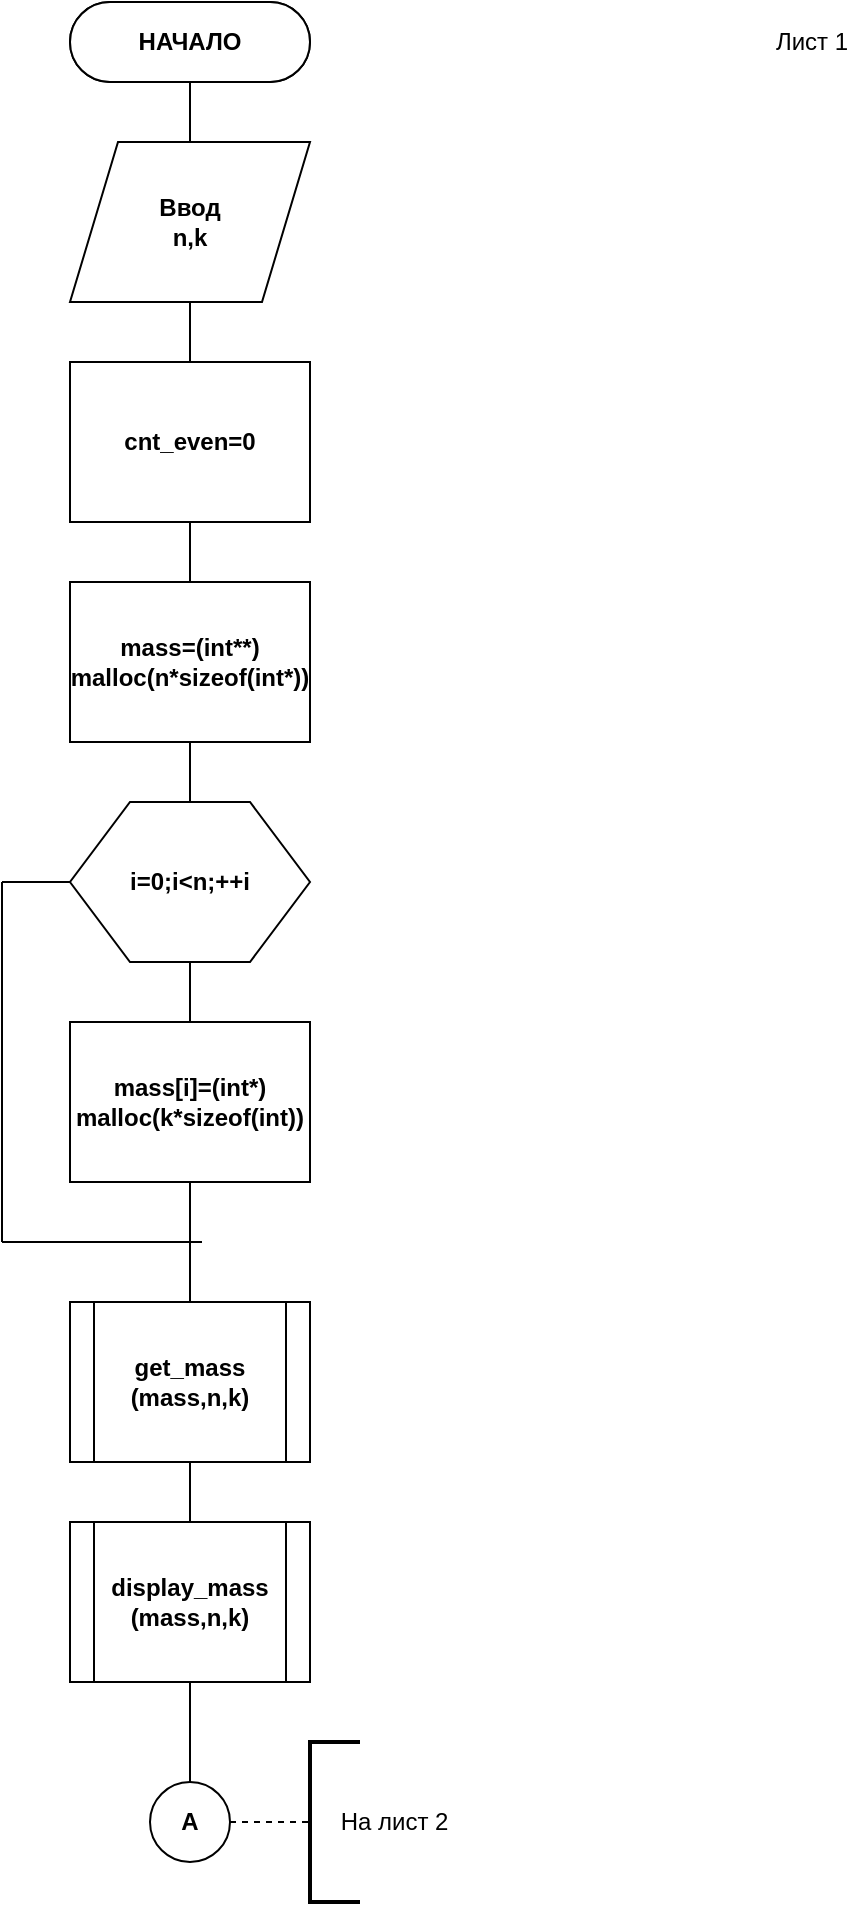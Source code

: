 <mxfile version="13.0.9" type="device" pages="2"><diagram id="C5RBs43oDa-KdzZeNtuy" name="Page-1"><mxGraphModel dx="1646" dy="882" grid="1" gridSize="10" guides="1" tooltips="1" connect="1" arrows="1" fold="1" page="1" pageScale="1" pageWidth="827" pageHeight="1169" math="0" shadow="0"><root><mxCell id="WIyWlLk6GJQsqaUBKTNV-0"/><mxCell id="WIyWlLk6GJQsqaUBKTNV-1" parent="WIyWlLk6GJQsqaUBKTNV-0"/><mxCell id="vI2EMRayMZKuYSFaK8Wz-0" value="&lt;b&gt;void&lt;/b&gt; &lt;b&gt;get_mass(int** mass,int n,int k)&lt;/b&gt;" style="rounded=1;whiteSpace=wrap;html=1;arcSize=50;" vertex="1" parent="WIyWlLk6GJQsqaUBKTNV-1"><mxGeometry x="354" y="40" width="120" height="40" as="geometry"/></mxCell><mxCell id="vI2EMRayMZKuYSFaK8Wz-1" value="" style="endArrow=none;html=1;entryX=0.5;entryY=1;entryDx=0;entryDy=0;" edge="1" parent="WIyWlLk6GJQsqaUBKTNV-1" target="vI2EMRayMZKuYSFaK8Wz-0"><mxGeometry width="50" height="50" relative="1" as="geometry"><mxPoint x="414" y="120" as="sourcePoint"/><mxPoint x="580" y="390" as="targetPoint"/></mxGeometry></mxCell><mxCell id="vI2EMRayMZKuYSFaK8Wz-22" value="&lt;b&gt;НАЧАЛО&lt;/b&gt;" style="rounded=1;whiteSpace=wrap;html=1;arcSize=50;" vertex="1" parent="WIyWlLk6GJQsqaUBKTNV-1"><mxGeometry x="354" y="40" width="120" height="40" as="geometry"/></mxCell><mxCell id="vI2EMRayMZKuYSFaK8Wz-23" value="" style="endArrow=none;html=1;entryX=0.5;entryY=1;entryDx=0;entryDy=0;" edge="1" parent="WIyWlLk6GJQsqaUBKTNV-1" target="vI2EMRayMZKuYSFaK8Wz-22"><mxGeometry width="50" height="50" relative="1" as="geometry"><mxPoint x="414" y="110" as="sourcePoint"/><mxPoint x="580" y="390" as="targetPoint"/></mxGeometry></mxCell><mxCell id="vI2EMRayMZKuYSFaK8Wz-47" value="&lt;div&gt;&lt;b&gt;Ввод&lt;/b&gt;&lt;/div&gt;&lt;div&gt;&lt;b&gt;n,k&lt;br&gt;&lt;/b&gt;&lt;/div&gt;" style="shape=parallelogram;perimeter=parallelogramPerimeter;whiteSpace=wrap;html=1;" vertex="1" parent="WIyWlLk6GJQsqaUBKTNV-1"><mxGeometry x="354" y="110" width="120" height="80" as="geometry"/></mxCell><mxCell id="vI2EMRayMZKuYSFaK8Wz-49" value="&lt;div&gt;&lt;b&gt;mass=(int**)&lt;/b&gt;&lt;/div&gt;&lt;div&gt;&lt;b&gt;malloc(n*sizeof(int*))&lt;/b&gt;&lt;/div&gt;" style="rounded=0;whiteSpace=wrap;html=1;" vertex="1" parent="WIyWlLk6GJQsqaUBKTNV-1"><mxGeometry x="354" y="330" width="120" height="80" as="geometry"/></mxCell><mxCell id="vI2EMRayMZKuYSFaK8Wz-50" value="" style="endArrow=none;html=1;entryX=0.5;entryY=1;entryDx=0;entryDy=0;" edge="1" parent="WIyWlLk6GJQsqaUBKTNV-1" target="vI2EMRayMZKuYSFaK8Wz-47"><mxGeometry width="50" height="50" relative="1" as="geometry"><mxPoint x="414" y="220" as="sourcePoint"/><mxPoint x="580" y="350" as="targetPoint"/></mxGeometry></mxCell><mxCell id="vI2EMRayMZKuYSFaK8Wz-51" value="" style="endArrow=none;html=1;entryX=0.5;entryY=1;entryDx=0;entryDy=0;" edge="1" parent="WIyWlLk6GJQsqaUBKTNV-1" target="vI2EMRayMZKuYSFaK8Wz-49"><mxGeometry width="50" height="50" relative="1" as="geometry"><mxPoint x="414" y="440" as="sourcePoint"/><mxPoint x="580" y="450" as="targetPoint"/></mxGeometry></mxCell><mxCell id="vI2EMRayMZKuYSFaK8Wz-52" value="&lt;b&gt;i=0;i&amp;lt;n;++i&lt;/b&gt;" style="shape=hexagon;perimeter=hexagonPerimeter2;whiteSpace=wrap;html=1;" vertex="1" parent="WIyWlLk6GJQsqaUBKTNV-1"><mxGeometry x="354" y="440" width="120" height="80" as="geometry"/></mxCell><mxCell id="vI2EMRayMZKuYSFaK8Wz-53" value="" style="endArrow=none;html=1;entryX=0;entryY=0.5;entryDx=0;entryDy=0;" edge="1" parent="WIyWlLk6GJQsqaUBKTNV-1" target="vI2EMRayMZKuYSFaK8Wz-52"><mxGeometry width="50" height="50" relative="1" as="geometry"><mxPoint x="320" y="480" as="sourcePoint"/><mxPoint x="580" y="440" as="targetPoint"/></mxGeometry></mxCell><mxCell id="vI2EMRayMZKuYSFaK8Wz-54" value="&lt;div&gt;&lt;b&gt;mass[i]=(int*)&lt;/b&gt;&lt;/div&gt;&lt;div&gt;&lt;b&gt;malloc(k*sizeof(int))&lt;/b&gt;&lt;br&gt;&lt;/div&gt;" style="rounded=0;whiteSpace=wrap;html=1;" vertex="1" parent="WIyWlLk6GJQsqaUBKTNV-1"><mxGeometry x="354" y="550" width="120" height="80" as="geometry"/></mxCell><mxCell id="vI2EMRayMZKuYSFaK8Wz-55" value="" style="endArrow=none;html=1;entryX=0.5;entryY=1;entryDx=0;entryDy=0;exitX=0.5;exitY=0;exitDx=0;exitDy=0;" edge="1" parent="WIyWlLk6GJQsqaUBKTNV-1" source="vI2EMRayMZKuYSFaK8Wz-54" target="vI2EMRayMZKuYSFaK8Wz-52"><mxGeometry width="50" height="50" relative="1" as="geometry"><mxPoint x="414" y="560" as="sourcePoint"/><mxPoint x="580" y="450" as="targetPoint"/></mxGeometry></mxCell><mxCell id="vI2EMRayMZKuYSFaK8Wz-58" value="" style="endArrow=none;html=1;entryX=0.5;entryY=1;entryDx=0;entryDy=0;" edge="1" parent="WIyWlLk6GJQsqaUBKTNV-1" target="vI2EMRayMZKuYSFaK8Wz-54"><mxGeometry width="50" height="50" relative="1" as="geometry"><mxPoint x="414" y="690" as="sourcePoint"/><mxPoint x="580" y="530" as="targetPoint"/></mxGeometry></mxCell><mxCell id="vI2EMRayMZKuYSFaK8Wz-59" value="" style="endArrow=none;html=1;" edge="1" parent="WIyWlLk6GJQsqaUBKTNV-1"><mxGeometry width="50" height="50" relative="1" as="geometry"><mxPoint x="320" y="660" as="sourcePoint"/><mxPoint x="320" y="480" as="targetPoint"/></mxGeometry></mxCell><mxCell id="vI2EMRayMZKuYSFaK8Wz-60" value="" style="endArrow=none;html=1;" edge="1" parent="WIyWlLk6GJQsqaUBKTNV-1"><mxGeometry width="50" height="50" relative="1" as="geometry"><mxPoint x="320" y="660" as="sourcePoint"/><mxPoint x="420" y="660" as="targetPoint"/></mxGeometry></mxCell><mxCell id="vI2EMRayMZKuYSFaK8Wz-66" value="&lt;div&gt;&lt;b&gt;get_mass&lt;/b&gt;&lt;/div&gt;&lt;div&gt;&lt;b&gt;(mass,n,k)&lt;/b&gt;&lt;/div&gt;" style="shape=process;whiteSpace=wrap;html=1;backgroundOutline=1;" vertex="1" parent="WIyWlLk6GJQsqaUBKTNV-1"><mxGeometry x="354" y="690" width="120" height="80" as="geometry"/></mxCell><mxCell id="vI2EMRayMZKuYSFaK8Wz-67" value="" style="endArrow=none;html=1;entryX=0.5;entryY=1;entryDx=0;entryDy=0;" edge="1" parent="WIyWlLk6GJQsqaUBKTNV-1" target="vI2EMRayMZKuYSFaK8Wz-66"><mxGeometry width="50" height="50" relative="1" as="geometry"><mxPoint x="414" y="800" as="sourcePoint"/><mxPoint x="580" y="700" as="targetPoint"/></mxGeometry></mxCell><mxCell id="vI2EMRayMZKuYSFaK8Wz-68" value="&lt;div&gt;&lt;b&gt;display_mass&lt;/b&gt;&lt;/div&gt;&lt;div&gt;&lt;b&gt;(mass,n,k)&lt;/b&gt;&lt;/div&gt;" style="shape=process;whiteSpace=wrap;html=1;backgroundOutline=1;" vertex="1" parent="WIyWlLk6GJQsqaUBKTNV-1"><mxGeometry x="354" y="800" width="120" height="80" as="geometry"/></mxCell><mxCell id="QB1rGcgISSGhgfwL8BWP-0" value="" style="endArrow=none;html=1;entryX=0.5;entryY=1;entryDx=0;entryDy=0;" edge="1" parent="WIyWlLk6GJQsqaUBKTNV-1" target="vI2EMRayMZKuYSFaK8Wz-68"><mxGeometry width="50" height="50" relative="1" as="geometry"><mxPoint x="414" y="930" as="sourcePoint"/><mxPoint x="580" y="900" as="targetPoint"/></mxGeometry></mxCell><mxCell id="QB1rGcgISSGhgfwL8BWP-1" value="&lt;b&gt;A&lt;/b&gt;" style="ellipse;whiteSpace=wrap;html=1;aspect=fixed;" vertex="1" parent="WIyWlLk6GJQsqaUBKTNV-1"><mxGeometry x="394" y="930" width="40" height="40" as="geometry"/></mxCell><mxCell id="QB1rGcgISSGhgfwL8BWP-3" value="" style="endArrow=none;dashed=1;html=1;exitX=1;exitY=0.5;exitDx=0;exitDy=0;" edge="1" parent="WIyWlLk6GJQsqaUBKTNV-1" source="QB1rGcgISSGhgfwL8BWP-1" target="QB1rGcgISSGhgfwL8BWP-4"><mxGeometry width="50" height="50" relative="1" as="geometry"><mxPoint x="530" y="820" as="sourcePoint"/><mxPoint x="500" y="950" as="targetPoint"/></mxGeometry></mxCell><mxCell id="QB1rGcgISSGhgfwL8BWP-4" value="&amp;nbsp;&amp;nbsp;&amp;nbsp; На лист 2" style="strokeWidth=2;html=1;shape=mxgraph.flowchart.annotation_1;align=left;pointerEvents=1;" vertex="1" parent="WIyWlLk6GJQsqaUBKTNV-1"><mxGeometry x="474" y="910" width="25" height="80" as="geometry"/></mxCell><mxCell id="RVhHgyu30SIpxFzMos2X-0" value="Лист 1" style="text;html=1;strokeColor=none;fillColor=none;align=center;verticalAlign=middle;whiteSpace=wrap;rounded=0;" vertex="1" parent="WIyWlLk6GJQsqaUBKTNV-1"><mxGeometry x="700" y="50" width="50" height="20" as="geometry"/></mxCell><mxCell id="kdYj9W7ohwynXYJgs82w-0" value="" style="endArrow=none;html=1;entryX=0.5;entryY=1;entryDx=0;entryDy=0;" edge="1" parent="WIyWlLk6GJQsqaUBKTNV-1" target="kdYj9W7ohwynXYJgs82w-1"><mxGeometry width="50" height="50" relative="1" as="geometry"><mxPoint x="414" y="330" as="sourcePoint"/><mxPoint x="630" y="410" as="targetPoint"/></mxGeometry></mxCell><mxCell id="kdYj9W7ohwynXYJgs82w-1" value="&lt;b&gt;cnt_even=0&lt;/b&gt;" style="rounded=0;whiteSpace=wrap;html=1;" vertex="1" parent="WIyWlLk6GJQsqaUBKTNV-1"><mxGeometry x="354" y="220" width="120" height="80" as="geometry"/></mxCell></root></mxGraphModel></diagram><diagram id="YLF5XE7BIh3CxxQ7D7hQ" name="Page-2"><mxGraphModel dx="1646" dy="882" grid="1" gridSize="10" guides="1" tooltips="1" connect="1" arrows="1" fold="1" page="1" pageScale="1" pageWidth="827" pageHeight="1169" math="0" shadow="0"><root><mxCell id="O5hRtHDIvZrQzBOjZu44-0"/><mxCell id="O5hRtHDIvZrQzBOjZu44-1" parent="O5hRtHDIvZrQzBOjZu44-0"/><mxCell id="O5hRtHDIvZrQzBOjZu44-2" value="&lt;b&gt;КОНЕЦ&lt;/b&gt;" style="rounded=1;whiteSpace=wrap;html=1;arcSize=50;" vertex="1" parent="O5hRtHDIvZrQzBOjZu44-1"><mxGeometry x="354" y="1510" width="120" height="40" as="geometry"/></mxCell><mxCell id="O5hRtHDIvZrQzBOjZu44-3" value="" style="endArrow=none;html=1;" edge="1" parent="O5hRtHDIvZrQzBOjZu44-1"><mxGeometry width="50" height="50" relative="1" as="geometry"><mxPoint x="414" y="1510" as="sourcePoint"/><mxPoint x="414" y="1470" as="targetPoint"/></mxGeometry></mxCell><mxCell id="U14npABgYCxKMG6aBK2R-0" value="&lt;b&gt;A&lt;/b&gt;" style="ellipse;whiteSpace=wrap;html=1;aspect=fixed;" vertex="1" parent="O5hRtHDIvZrQzBOjZu44-1"><mxGeometry x="394" y="40" width="40" height="40" as="geometry"/></mxCell><mxCell id="U14npABgYCxKMG6aBK2R-1" value="" style="endArrow=none;dashed=1;html=1;exitX=1;exitY=0.5;exitDx=0;exitDy=0;" edge="1" parent="O5hRtHDIvZrQzBOjZu44-1" source="U14npABgYCxKMG6aBK2R-0" target="U14npABgYCxKMG6aBK2R-2"><mxGeometry width="50" height="50" relative="1" as="geometry"><mxPoint x="516" y="-70" as="sourcePoint"/><mxPoint x="486" y="60" as="targetPoint"/></mxGeometry></mxCell><mxCell id="U14npABgYCxKMG6aBK2R-2" value="&amp;nbsp;&amp;nbsp;&amp;nbsp; Из листа 1" style="strokeWidth=2;html=1;shape=mxgraph.flowchart.annotation_1;align=left;pointerEvents=1;" vertex="1" parent="O5hRtHDIvZrQzBOjZu44-1"><mxGeometry x="490" y="20" width="25" height="80" as="geometry"/></mxCell><mxCell id="6Mx7-xIPqv0-Kzz42B4I-0" value="Лист 2" style="text;html=1;strokeColor=none;fillColor=none;align=center;verticalAlign=middle;whiteSpace=wrap;rounded=0;" vertex="1" parent="O5hRtHDIvZrQzBOjZu44-1"><mxGeometry x="700" y="50" width="50" height="20" as="geometry"/></mxCell><mxCell id="6Mx7-xIPqv0-Kzz42B4I-1" value="" style="endArrow=none;html=1;entryX=0.5;entryY=1;entryDx=0;entryDy=0;" edge="1" parent="O5hRtHDIvZrQzBOjZu44-1" target="U14npABgYCxKMG6aBK2R-0"><mxGeometry width="50" height="50" relative="1" as="geometry"><mxPoint x="414" y="110" as="sourcePoint"/><mxPoint x="440" y="390" as="targetPoint"/></mxGeometry></mxCell><mxCell id="vfJMBnKAeIjhtdRkRAkn-0" value="&lt;b&gt;i=0;i&amp;lt;k;++i&lt;/b&gt;" style="shape=hexagon;perimeter=hexagonPerimeter2;whiteSpace=wrap;html=1;" vertex="1" parent="O5hRtHDIvZrQzBOjZu44-1"><mxGeometry x="354" y="110" width="120" height="80" as="geometry"/></mxCell><mxCell id="vfJMBnKAeIjhtdRkRAkn-1" value="" style="endArrow=none;html=1;entryX=0.5;entryY=1;entryDx=0;entryDy=0;" edge="1" parent="O5hRtHDIvZrQzBOjZu44-1" target="vfJMBnKAeIjhtdRkRAkn-0"><mxGeometry width="50" height="50" relative="1" as="geometry"><mxPoint x="414" y="220" as="sourcePoint"/><mxPoint x="440" y="380" as="targetPoint"/></mxGeometry></mxCell><mxCell id="vfJMBnKAeIjhtdRkRAkn-2" value="&lt;b&gt;j=0;j&amp;lt;n;++j&lt;/b&gt;" style="shape=hexagon;perimeter=hexagonPerimeter2;whiteSpace=wrap;html=1;" vertex="1" parent="O5hRtHDIvZrQzBOjZu44-1"><mxGeometry x="354" y="220" width="120" height="80" as="geometry"/></mxCell><mxCell id="vfJMBnKAeIjhtdRkRAkn-4" value="" style="endArrow=none;html=1;entryX=0.5;entryY=1;entryDx=0;entryDy=0;" edge="1" parent="O5hRtHDIvZrQzBOjZu44-1" target="vfJMBnKAeIjhtdRkRAkn-2"><mxGeometry width="50" height="50" relative="1" as="geometry"><mxPoint x="414" y="330" as="sourcePoint"/><mxPoint x="380" y="410" as="targetPoint"/></mxGeometry></mxCell><mxCell id="vfJMBnKAeIjhtdRkRAkn-5" value="&lt;b&gt;mass[j][i] % 2==0&lt;/b&gt;" style="rhombus;whiteSpace=wrap;html=1;" vertex="1" parent="O5hRtHDIvZrQzBOjZu44-1"><mxGeometry x="354" y="330" width="120" height="80" as="geometry"/></mxCell><mxCell id="vfJMBnKAeIjhtdRkRAkn-6" value="" style="endArrow=none;html=1;entryX=0;entryY=0.5;entryDx=0;entryDy=0;" edge="1" parent="O5hRtHDIvZrQzBOjZu44-1" target="vfJMBnKAeIjhtdRkRAkn-5"><mxGeometry width="50" height="50" relative="1" as="geometry"><mxPoint x="300" y="370" as="sourcePoint"/><mxPoint x="380" y="410" as="targetPoint"/></mxGeometry></mxCell><mxCell id="vfJMBnKAeIjhtdRkRAkn-7" value="&lt;b&gt;cnt_even++&lt;/b&gt;" style="rounded=0;whiteSpace=wrap;html=1;" vertex="1" parent="O5hRtHDIvZrQzBOjZu44-1"><mxGeometry x="240" y="410" width="120" height="80" as="geometry"/></mxCell><mxCell id="vfJMBnKAeIjhtdRkRAkn-8" value="" style="endArrow=none;html=1;" edge="1" parent="O5hRtHDIvZrQzBOjZu44-1" source="vfJMBnKAeIjhtdRkRAkn-7"><mxGeometry width="50" height="50" relative="1" as="geometry"><mxPoint x="330" y="460" as="sourcePoint"/><mxPoint x="300" y="370" as="targetPoint"/></mxGeometry></mxCell><mxCell id="vfJMBnKAeIjhtdRkRAkn-9" value="YES" style="text;html=1;strokeColor=none;fillColor=none;align=center;verticalAlign=middle;whiteSpace=wrap;rounded=0;" vertex="1" parent="O5hRtHDIvZrQzBOjZu44-1"><mxGeometry x="314" y="340" width="40" height="20" as="geometry"/></mxCell><mxCell id="2tEJnpfLAJ4mG1KaGN60-0" value="" style="endArrow=none;html=1;entryX=0.5;entryY=1;entryDx=0;entryDy=0;" edge="1" parent="O5hRtHDIvZrQzBOjZu44-1" target="vfJMBnKAeIjhtdRkRAkn-5"><mxGeometry width="50" height="50" relative="1" as="geometry"><mxPoint x="414" y="600" as="sourcePoint"/><mxPoint x="380" y="420" as="targetPoint"/></mxGeometry></mxCell><mxCell id="2tEJnpfLAJ4mG1KaGN60-1" value="" style="endArrow=none;html=1;entryX=0.5;entryY=1;entryDx=0;entryDy=0;" edge="1" parent="O5hRtHDIvZrQzBOjZu44-1" target="vfJMBnKAeIjhtdRkRAkn-7"><mxGeometry width="50" height="50" relative="1" as="geometry"><mxPoint x="300" y="520" as="sourcePoint"/><mxPoint x="380" y="420" as="targetPoint"/></mxGeometry></mxCell><mxCell id="2tEJnpfLAJ4mG1KaGN60-2" value="" style="endArrow=none;html=1;" edge="1" parent="O5hRtHDIvZrQzBOjZu44-1"><mxGeometry width="50" height="50" relative="1" as="geometry"><mxPoint x="300" y="520" as="sourcePoint"/><mxPoint x="420" y="520" as="targetPoint"/></mxGeometry></mxCell><mxCell id="2tEJnpfLAJ4mG1KaGN60-3" value="" style="endArrow=none;html=1;entryX=0;entryY=0.5;entryDx=0;entryDy=0;" edge="1" parent="O5hRtHDIvZrQzBOjZu44-1" target="vfJMBnKAeIjhtdRkRAkn-2"><mxGeometry width="50" height="50" relative="1" as="geometry"><mxPoint x="200" y="260" as="sourcePoint"/><mxPoint x="380" y="420" as="targetPoint"/></mxGeometry></mxCell><mxCell id="2tEJnpfLAJ4mG1KaGN60-4" value="" style="endArrow=none;html=1;" edge="1" parent="O5hRtHDIvZrQzBOjZu44-1"><mxGeometry width="50" height="50" relative="1" as="geometry"><mxPoint x="200" y="560" as="sourcePoint"/><mxPoint x="200" y="260" as="targetPoint"/></mxGeometry></mxCell><mxCell id="2tEJnpfLAJ4mG1KaGN60-5" value="" style="endArrow=none;html=1;" edge="1" parent="O5hRtHDIvZrQzBOjZu44-1"><mxGeometry width="50" height="50" relative="1" as="geometry"><mxPoint x="200" y="560" as="sourcePoint"/><mxPoint x="420" y="560" as="targetPoint"/></mxGeometry></mxCell><mxCell id="2tEJnpfLAJ4mG1KaGN60-6" value="NO" style="text;html=1;strokeColor=none;fillColor=none;align=center;verticalAlign=middle;whiteSpace=wrap;rounded=0;" vertex="1" parent="O5hRtHDIvZrQzBOjZu44-1"><mxGeometry x="434" y="420" width="40" height="20" as="geometry"/></mxCell><mxCell id="bGxptnijvhjaOoEqvMej-0" value="&lt;b&gt;cnt_even&amp;gt;n/2&lt;/b&gt;" style="rhombus;whiteSpace=wrap;html=1;" vertex="1" parent="O5hRtHDIvZrQzBOjZu44-1"><mxGeometry x="354" y="600" width="120" height="80" as="geometry"/></mxCell><mxCell id="bGxptnijvhjaOoEqvMej-2" value="" style="endArrow=none;html=1;entryX=0;entryY=0.5;entryDx=0;entryDy=0;" edge="1" parent="O5hRtHDIvZrQzBOjZu44-1"><mxGeometry width="50" height="50" relative="1" as="geometry"><mxPoint x="300" y="639.5" as="sourcePoint"/><mxPoint x="354" y="639.5" as="targetPoint"/></mxGeometry></mxCell><mxCell id="bGxptnijvhjaOoEqvMej-3" value="YES" style="text;html=1;strokeColor=none;fillColor=none;align=center;verticalAlign=middle;whiteSpace=wrap;rounded=0;" vertex="1" parent="O5hRtHDIvZrQzBOjZu44-1"><mxGeometry x="314" y="610" width="40" height="20" as="geometry"/></mxCell><mxCell id="bGxptnijvhjaOoEqvMej-4" value="" style="endArrow=none;html=1;" edge="1" parent="O5hRtHDIvZrQzBOjZu44-1"><mxGeometry width="50" height="50" relative="1" as="geometry"><mxPoint x="299.5" y="680" as="sourcePoint"/><mxPoint x="299.5" y="640" as="targetPoint"/></mxGeometry></mxCell><mxCell id="bGxptnijvhjaOoEqvMej-5" value="&lt;b&gt;j=0;j&amp;lt;n;++j&lt;/b&gt;" style="shape=hexagon;perimeter=hexagonPerimeter2;whiteSpace=wrap;html=1;" vertex="1" parent="O5hRtHDIvZrQzBOjZu44-1"><mxGeometry x="240" y="680" width="120" height="80" as="geometry"/></mxCell><mxCell id="bGxptnijvhjaOoEqvMej-6" value="" style="endArrow=none;html=1;entryX=0.5;entryY=1;entryDx=0;entryDy=0;" edge="1" parent="O5hRtHDIvZrQzBOjZu44-1" target="bGxptnijvhjaOoEqvMej-0"><mxGeometry width="50" height="50" relative="1" as="geometry"><mxPoint x="414" y="1020" as="sourcePoint"/><mxPoint x="380" y="690" as="targetPoint"/></mxGeometry></mxCell><mxCell id="bGxptnijvhjaOoEqvMej-7" value="" style="endArrow=none;html=1;exitX=0.5;exitY=1;exitDx=0;exitDy=0;" edge="1" parent="O5hRtHDIvZrQzBOjZu44-1" source="bGxptnijvhjaOoEqvMej-5"><mxGeometry width="50" height="50" relative="1" as="geometry"><mxPoint x="330" y="740" as="sourcePoint"/><mxPoint x="300" y="800" as="targetPoint"/></mxGeometry></mxCell><mxCell id="bGxptnijvhjaOoEqvMej-8" value="&lt;b&gt;mass[j][i]=0&lt;/b&gt;" style="rounded=0;whiteSpace=wrap;html=1;" vertex="1" parent="O5hRtHDIvZrQzBOjZu44-1"><mxGeometry x="240" y="790" width="120" height="80" as="geometry"/></mxCell><mxCell id="bGxptnijvhjaOoEqvMej-9" value="" style="endArrow=none;html=1;exitX=0.5;exitY=1;exitDx=0;exitDy=0;" edge="1" parent="O5hRtHDIvZrQzBOjZu44-1" source="bGxptnijvhjaOoEqvMej-8"><mxGeometry width="50" height="50" relative="1" as="geometry"><mxPoint x="330" y="860" as="sourcePoint"/><mxPoint x="300" y="930" as="targetPoint"/></mxGeometry></mxCell><mxCell id="bGxptnijvhjaOoEqvMej-10" value="" style="endArrow=none;html=1;entryX=0;entryY=0.5;entryDx=0;entryDy=0;" edge="1" parent="O5hRtHDIvZrQzBOjZu44-1" target="bGxptnijvhjaOoEqvMej-5"><mxGeometry width="50" height="50" relative="1" as="geometry"><mxPoint x="190" y="720" as="sourcePoint"/><mxPoint x="380" y="810" as="targetPoint"/></mxGeometry></mxCell><mxCell id="bGxptnijvhjaOoEqvMej-11" value="" style="endArrow=none;html=1;" edge="1" parent="O5hRtHDIvZrQzBOjZu44-1"><mxGeometry width="50" height="50" relative="1" as="geometry"><mxPoint x="190" y="900" as="sourcePoint"/><mxPoint x="190" y="720" as="targetPoint"/></mxGeometry></mxCell><mxCell id="bGxptnijvhjaOoEqvMej-12" value="" style="endArrow=none;html=1;" edge="1" parent="O5hRtHDIvZrQzBOjZu44-1"><mxGeometry width="50" height="50" relative="1" as="geometry"><mxPoint x="190" y="900" as="sourcePoint"/><mxPoint x="300" y="900" as="targetPoint"/></mxGeometry></mxCell><mxCell id="bGxptnijvhjaOoEqvMej-13" value="" style="endArrow=none;html=1;" edge="1" parent="O5hRtHDIvZrQzBOjZu44-1"><mxGeometry width="50" height="50" relative="1" as="geometry"><mxPoint x="300" y="930" as="sourcePoint"/><mxPoint x="420" y="930" as="targetPoint"/></mxGeometry></mxCell><mxCell id="bGxptnijvhjaOoEqvMej-14" value="" style="endArrow=none;html=1;entryX=0;entryY=0.5;entryDx=0;entryDy=0;" edge="1" parent="O5hRtHDIvZrQzBOjZu44-1" target="vfJMBnKAeIjhtdRkRAkn-0"><mxGeometry width="50" height="50" relative="1" as="geometry"><mxPoint x="140" y="150" as="sourcePoint"/><mxPoint x="380" y="490" as="targetPoint"/></mxGeometry></mxCell><mxCell id="bGxptnijvhjaOoEqvMej-15" value="" style="endArrow=none;html=1;" edge="1" parent="O5hRtHDIvZrQzBOjZu44-1"><mxGeometry width="50" height="50" relative="1" as="geometry"><mxPoint x="140" y="980" as="sourcePoint"/><mxPoint x="140" y="150" as="targetPoint"/></mxGeometry></mxCell><mxCell id="bGxptnijvhjaOoEqvMej-16" value="" style="endArrow=none;html=1;" edge="1" parent="O5hRtHDIvZrQzBOjZu44-1"><mxGeometry width="50" height="50" relative="1" as="geometry"><mxPoint x="420" y="980" as="sourcePoint"/><mxPoint x="140" y="980" as="targetPoint"/></mxGeometry></mxCell><mxCell id="8aIbMt2DZTK7fJMAgkuT-0" value="&lt;div&gt;&lt;b&gt;display_mass&lt;/b&gt;&lt;/div&gt;&lt;div&gt;&lt;b&gt;(mass,n,k)&lt;/b&gt;&lt;/div&gt;" style="shape=process;whiteSpace=wrap;html=1;backgroundOutline=1;" vertex="1" parent="O5hRtHDIvZrQzBOjZu44-1"><mxGeometry x="354" y="1010" width="120" height="80" as="geometry"/></mxCell><mxCell id="ifOVyYFgntcHb6_7x5Xy-0" value="&lt;b&gt;i=0;i&amp;lt;n;++i&lt;/b&gt;" style="shape=hexagon;perimeter=hexagonPerimeter2;whiteSpace=wrap;html=1;" vertex="1" parent="O5hRtHDIvZrQzBOjZu44-1"><mxGeometry x="354" y="1130" width="120" height="80" as="geometry"/></mxCell><mxCell id="ifOVyYFgntcHb6_7x5Xy-1" value="" style="endArrow=none;html=1;entryX=0.5;entryY=1;entryDx=0;entryDy=0;exitX=0.5;exitY=0;exitDx=0;exitDy=0;" edge="1" parent="O5hRtHDIvZrQzBOjZu44-1" source="ifOVyYFgntcHb6_7x5Xy-0" target="8aIbMt2DZTK7fJMAgkuT-0"><mxGeometry width="50" height="50" relative="1" as="geometry"><mxPoint x="330" y="1040" as="sourcePoint"/><mxPoint x="380" y="990" as="targetPoint"/></mxGeometry></mxCell><mxCell id="ifOVyYFgntcHb6_7x5Xy-2" value="&lt;b&gt;free(mass[i])&lt;/b&gt;" style="rounded=0;whiteSpace=wrap;html=1;" vertex="1" parent="O5hRtHDIvZrQzBOjZu44-1"><mxGeometry x="354" y="1240" width="120" height="80" as="geometry"/></mxCell><mxCell id="ifOVyYFgntcHb6_7x5Xy-3" value="" style="endArrow=none;html=1;entryX=0.5;entryY=1;entryDx=0;entryDy=0;exitX=0.5;exitY=0;exitDx=0;exitDy=0;" edge="1" parent="O5hRtHDIvZrQzBOjZu44-1" source="ifOVyYFgntcHb6_7x5Xy-2" target="ifOVyYFgntcHb6_7x5Xy-0"><mxGeometry width="50" height="50" relative="1" as="geometry"><mxPoint x="280" y="1230" as="sourcePoint"/><mxPoint x="330" y="1180" as="targetPoint"/></mxGeometry></mxCell><mxCell id="ifOVyYFgntcHb6_7x5Xy-4" value="" style="endArrow=none;html=1;entryX=0.5;entryY=1;entryDx=0;entryDy=0;" edge="1" parent="O5hRtHDIvZrQzBOjZu44-1" target="ifOVyYFgntcHb6_7x5Xy-2"><mxGeometry width="50" height="50" relative="1" as="geometry"><mxPoint x="414" y="1390" as="sourcePoint"/><mxPoint x="330" y="1180" as="targetPoint"/></mxGeometry></mxCell><mxCell id="ifOVyYFgntcHb6_7x5Xy-5" value="" style="endArrow=none;html=1;entryX=0;entryY=0.5;entryDx=0;entryDy=0;" edge="1" parent="O5hRtHDIvZrQzBOjZu44-1" target="ifOVyYFgntcHb6_7x5Xy-0"><mxGeometry width="50" height="50" relative="1" as="geometry"><mxPoint x="290" y="1170" as="sourcePoint"/><mxPoint x="330" y="1180" as="targetPoint"/></mxGeometry></mxCell><mxCell id="ifOVyYFgntcHb6_7x5Xy-6" value="" style="endArrow=none;html=1;" edge="1" parent="O5hRtHDIvZrQzBOjZu44-1"><mxGeometry width="50" height="50" relative="1" as="geometry"><mxPoint x="290" y="1360" as="sourcePoint"/><mxPoint x="290" y="1170" as="targetPoint"/></mxGeometry></mxCell><mxCell id="ifOVyYFgntcHb6_7x5Xy-7" value="" style="endArrow=none;html=1;" edge="1" parent="O5hRtHDIvZrQzBOjZu44-1"><mxGeometry width="50" height="50" relative="1" as="geometry"><mxPoint x="290" y="1360" as="sourcePoint"/><mxPoint x="420" y="1360" as="targetPoint"/></mxGeometry></mxCell><mxCell id="ifOVyYFgntcHb6_7x5Xy-8" value="&lt;b&gt;free(mass)&lt;/b&gt;" style="rounded=0;whiteSpace=wrap;html=1;" vertex="1" parent="O5hRtHDIvZrQzBOjZu44-1"><mxGeometry x="354" y="1390" width="120" height="80" as="geometry"/></mxCell></root></mxGraphModel></diagram></mxfile>